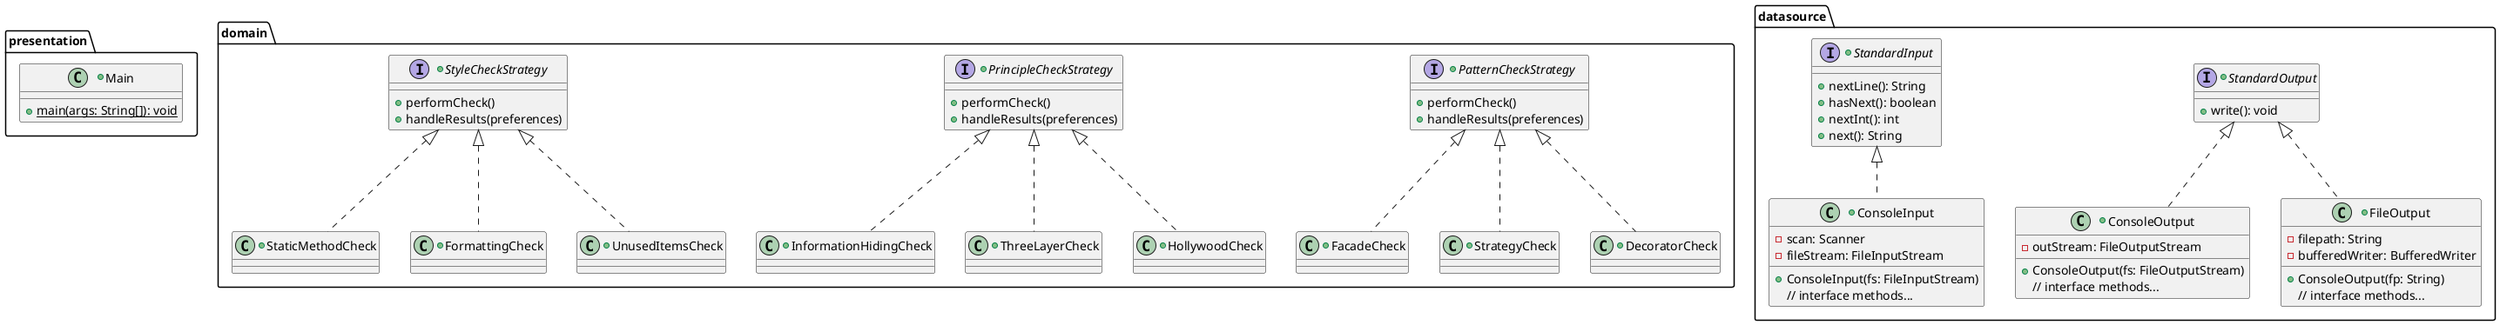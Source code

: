 @startuml
package presentation {
    +class Main {
        +{static} main(args: String[]): void

    }
}
package domain {
    ' +abstract class ClassNode {
    '     -access: int
    '     -fields: List<FieldNode>
    '     -innerClasses: Map<String, int>
    '     -interfaces: List<String>
    '     -name: String
    '     -superName: String
    ' }
    ' +abstract class FieldNode {
    '     -access: int
    '     -desc: String
    '     -name: String
    '     -value: Object
    ' }
    ' +abstract class MethodNode {
    '     -access: int
    '     -desc: String
    '     -exceptions: List<String>
    '     -name: String
    '     -params: Map<String, List<String>>
    ' }
    ' +abstract class InnerClassNode {

    ' }
    +interface StyleCheckStrategy {
        +performCheck()
        +handleResults(preferences)
    }
    +class StaticMethodCheck {

    }
    +class FormattingCheck {

    }
    +class UnusedItemsCheck {

    }
    UnusedItemsCheck .u.|> StyleCheckStrategy
    FormattingCheck .u.|> StyleCheckStrategy
    StaticMethodCheck .u.|> StyleCheckStrategy

    +interface PrincipleCheckStrategy {
        +performCheck()
        +handleResults(preferences)
    }
    +class InformationHidingCheck {

    }
    +class ThreeLayerCheck {

    }
    +class HollywoodCheck {

    }
    InformationHidingCheck .u.|> PrincipleCheckStrategy
    ThreeLayerCheck .u.|> PrincipleCheckStrategy
    HollywoodCheck .u.|> PrincipleCheckStrategy

    +interface PatternCheckStrategy {
        +performCheck()
        +handleResults(preferences)
    }
    +class FacadeCheck {

    }
    +class StrategyCheck {

    }
    +class DecoratorCheck {

    }
    FacadeCheck .u.|> PatternCheckStrategy
    StrategyCheck .u.|> PatternCheckStrategy
    DecoratorCheck .u.|> PatternCheckStrategy

}
package datasource {
    +interface StandardOutput {
        +write(): void
    }
    +class ConsoleOutput {
        -outStream: FileOutputStream
        +ConsoleOutput(fs: FileOutputStream)
        {method} // interface methods...
    }
    +class FileOutput {
        -filepath: String
        -bufferedWriter: BufferedWriter
        +ConsoleOutput(fp: String)
        {method} // interface methods...
    }
    +interface StandardInput {
        +nextLine(): String
        +hasNext(): boolean
        +nextInt(): int
        +next(): String
    }
    +class ConsoleInput {
        -scan: Scanner
        -fileStream: FileInputStream
        +ConsoleInput(fs: FileInputStream)
        {method} // interface methods...
    }
    ConsoleInput .u.|> StandardInput
    ConsoleOutput .u.|> StandardOutput
    FileOutput .u.|> StandardOutput
}
@enduml
